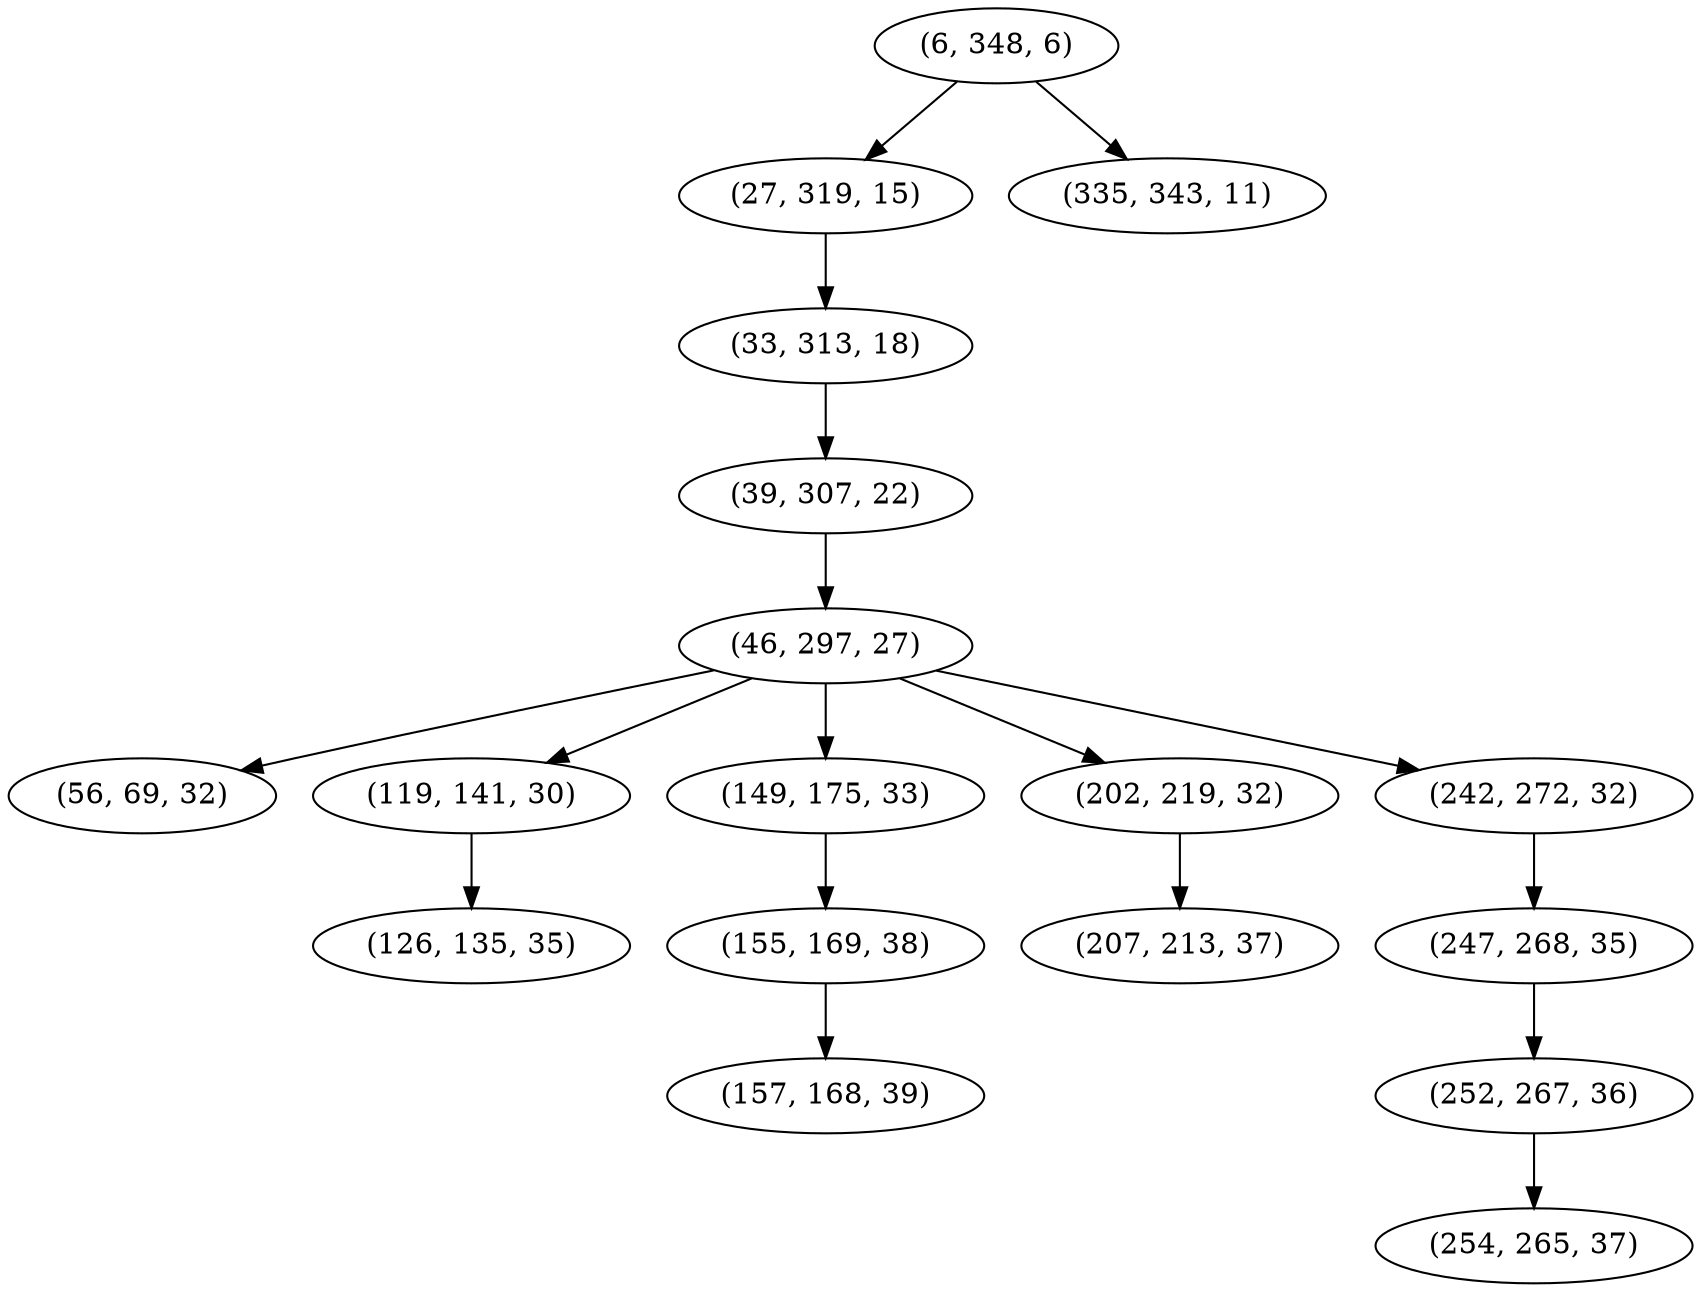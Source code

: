 digraph tree {
    "(6, 348, 6)";
    "(27, 319, 15)";
    "(33, 313, 18)";
    "(39, 307, 22)";
    "(46, 297, 27)";
    "(56, 69, 32)";
    "(119, 141, 30)";
    "(126, 135, 35)";
    "(149, 175, 33)";
    "(155, 169, 38)";
    "(157, 168, 39)";
    "(202, 219, 32)";
    "(207, 213, 37)";
    "(242, 272, 32)";
    "(247, 268, 35)";
    "(252, 267, 36)";
    "(254, 265, 37)";
    "(335, 343, 11)";
    "(6, 348, 6)" -> "(27, 319, 15)";
    "(6, 348, 6)" -> "(335, 343, 11)";
    "(27, 319, 15)" -> "(33, 313, 18)";
    "(33, 313, 18)" -> "(39, 307, 22)";
    "(39, 307, 22)" -> "(46, 297, 27)";
    "(46, 297, 27)" -> "(56, 69, 32)";
    "(46, 297, 27)" -> "(119, 141, 30)";
    "(46, 297, 27)" -> "(149, 175, 33)";
    "(46, 297, 27)" -> "(202, 219, 32)";
    "(46, 297, 27)" -> "(242, 272, 32)";
    "(119, 141, 30)" -> "(126, 135, 35)";
    "(149, 175, 33)" -> "(155, 169, 38)";
    "(155, 169, 38)" -> "(157, 168, 39)";
    "(202, 219, 32)" -> "(207, 213, 37)";
    "(242, 272, 32)" -> "(247, 268, 35)";
    "(247, 268, 35)" -> "(252, 267, 36)";
    "(252, 267, 36)" -> "(254, 265, 37)";
}
